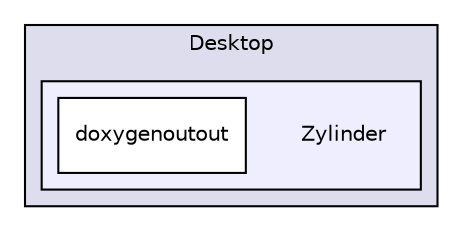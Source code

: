 digraph G {
  compound=true
  node [ fontsize=10, fontname="Helvetica"];
  edge [ labelfontsize=9, labelfontname="Helvetica"];
  subgraph clusterdir_C_3A_2FUsers_2Fsiham_2FDesktop_2F {
    graph [ bgcolor="#ddddee", pencolor="black", label="Desktop" fontname="Helvetica", fontsize=10, URL="dir_C_3A_2FUsers_2Fsiham_2FDesktop_2F.html"]
  subgraph clusterdir_C_3A_2FUsers_2Fsiham_2FDesktop_2FZylinder_2F {
    graph [ bgcolor="#eeeeff", pencolor="black", label="" URL="dir_C_3A_2FUsers_2Fsiham_2FDesktop_2FZylinder_2F.html"];
    dir_C_3A_2FUsers_2Fsiham_2FDesktop_2FZylinder_2F [shape=plaintext label="Zylinder"];
    dir_C_3A_2FUsers_2Fsiham_2FDesktop_2FZylinder_2Fdoxygenoutout_2F [shape=box label="doxygenoutout" color="black" fillcolor="white" style="filled" URL="dir_C_3A_2FUsers_2Fsiham_2FDesktop_2FZylinder_2Fdoxygenoutout_2F.html"];
  }
  }
}
